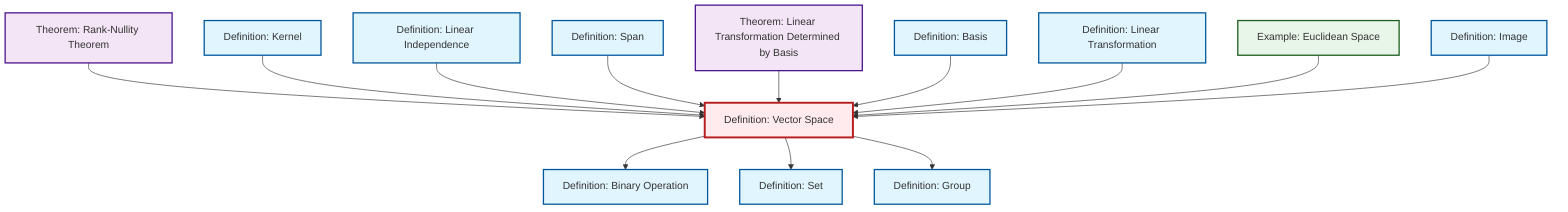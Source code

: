 graph TD
    classDef definition fill:#e1f5fe,stroke:#01579b,stroke-width:2px
    classDef theorem fill:#f3e5f5,stroke:#4a148c,stroke-width:2px
    classDef axiom fill:#fff3e0,stroke:#e65100,stroke-width:2px
    classDef example fill:#e8f5e9,stroke:#1b5e20,stroke-width:2px
    classDef current fill:#ffebee,stroke:#b71c1c,stroke-width:3px
    ex-euclidean-space["Example: Euclidean Space"]:::example
    thm-rank-nullity["Theorem: Rank-Nullity Theorem"]:::theorem
    def-kernel["Definition: Kernel"]:::definition
    def-linear-transformation["Definition: Linear Transformation"]:::definition
    def-group["Definition: Group"]:::definition
    def-set["Definition: Set"]:::definition
    thm-linear-transformation-basis["Theorem: Linear Transformation Determined by Basis"]:::theorem
    def-basis["Definition: Basis"]:::definition
    def-linear-independence["Definition: Linear Independence"]:::definition
    def-vector-space["Definition: Vector Space"]:::definition
    def-image["Definition: Image"]:::definition
    def-binary-operation["Definition: Binary Operation"]:::definition
    def-span["Definition: Span"]:::definition
    thm-rank-nullity --> def-vector-space
    def-kernel --> def-vector-space
    def-linear-independence --> def-vector-space
    def-vector-space --> def-binary-operation
    def-span --> def-vector-space
    thm-linear-transformation-basis --> def-vector-space
    def-vector-space --> def-set
    def-basis --> def-vector-space
    def-linear-transformation --> def-vector-space
    ex-euclidean-space --> def-vector-space
    def-image --> def-vector-space
    def-vector-space --> def-group
    class def-vector-space current